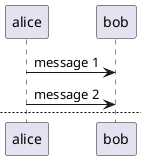 @startuml

alice -> bob : message 1
alice -> bob : message 2

newpage

alice -> bob : message 3
alice -> bob : message 4

newpage A title for the \nlast pag
alice -> bob : message 5
alice -> bob : message 6
@enduml
